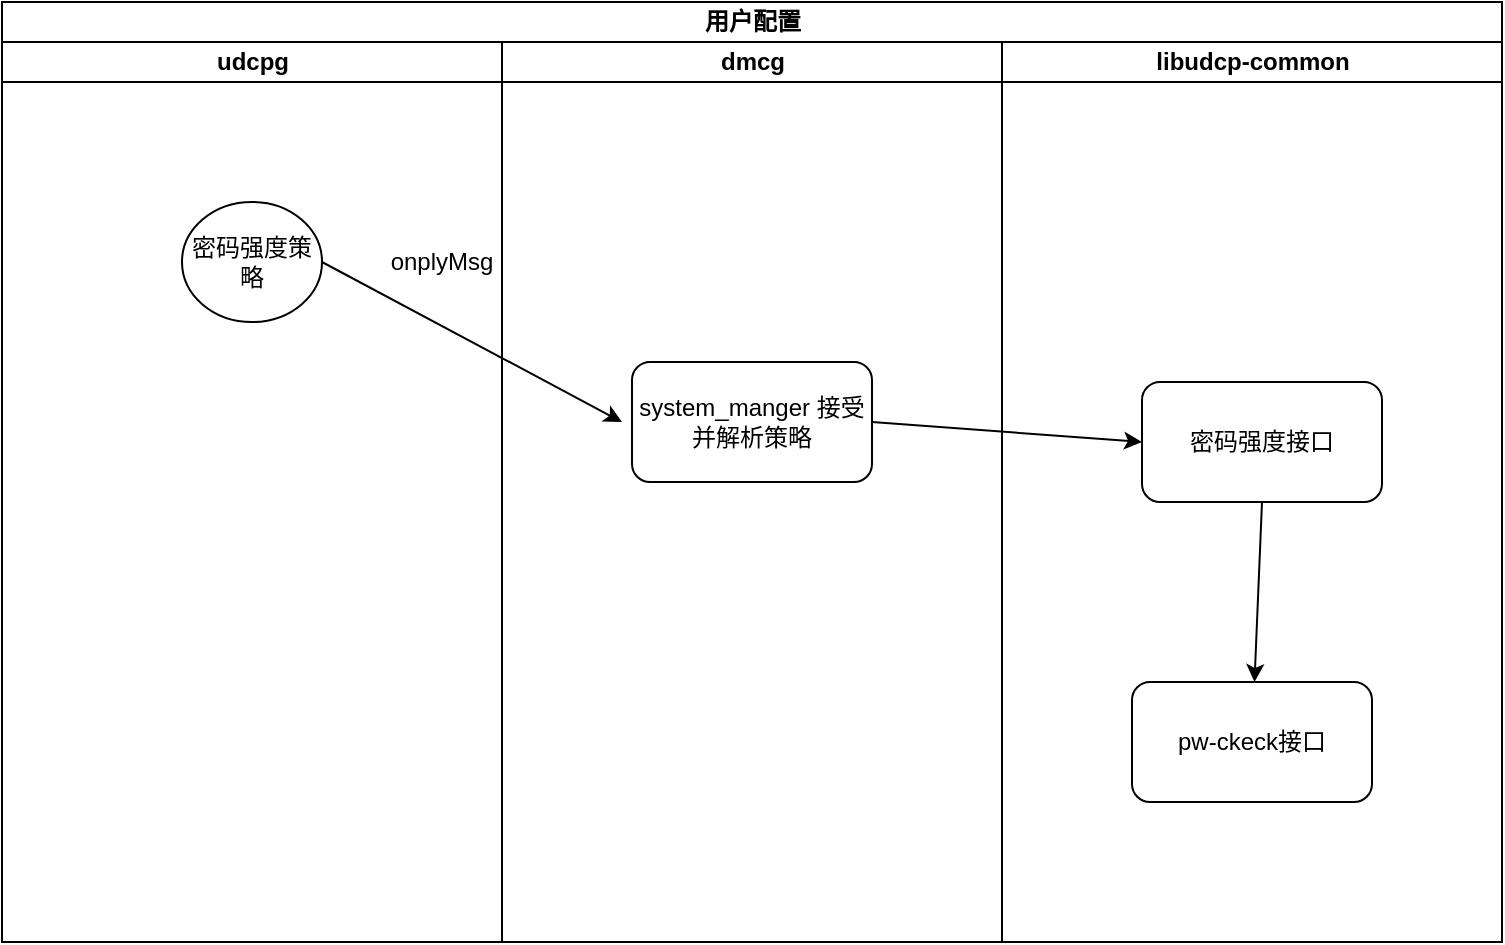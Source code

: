 <mxfile version="14.5.8" type="github" pages="3">
  <diagram name="Page-1" id="0783ab3e-0a74-02c8-0abd-f7b4e66b4bec">
    <mxGraphModel dx="1422" dy="740" grid="1" gridSize="10" guides="1" tooltips="1" connect="1" arrows="1" fold="1" page="1" pageScale="1" pageWidth="850" pageHeight="1100" background="#ffffff" math="0" shadow="0">
      <root>
        <mxCell id="0" />
        <mxCell id="1" parent="0" />
        <mxCell id="1c1d494c118603dd-1" value="用户配置" style="swimlane;html=1;childLayout=stackLayout;startSize=20;rounded=0;shadow=0;comic=0;labelBackgroundColor=none;strokeWidth=1;fontFamily=Verdana;fontSize=12;align=center;" parent="1" vertex="1">
          <mxGeometry x="40" y="20" width="750" height="470" as="geometry" />
        </mxCell>
        <mxCell id="1c1d494c118603dd-2" value="udcpg" style="swimlane;html=1;startSize=20;" parent="1c1d494c118603dd-1" vertex="1">
          <mxGeometry y="20" width="250" height="450" as="geometry" />
        </mxCell>
        <mxCell id="0CuGLJ741QKt6TVyk7_z-1" value="密码强度策略" style="ellipse;whiteSpace=wrap;html=1;" vertex="1" parent="1c1d494c118603dd-2">
          <mxGeometry x="90" y="80" width="70" height="60" as="geometry" />
        </mxCell>
        <mxCell id="0CuGLJ741QKt6TVyk7_z-9" value="onplyMsg" style="text;html=1;strokeColor=none;fillColor=none;align=center;verticalAlign=middle;whiteSpace=wrap;rounded=0;" vertex="1" parent="1c1d494c118603dd-2">
          <mxGeometry x="200" y="90" width="40" height="40" as="geometry" />
        </mxCell>
        <mxCell id="1c1d494c118603dd-3" value="dmcg" style="swimlane;html=1;startSize=20;" parent="1c1d494c118603dd-1" vertex="1">
          <mxGeometry x="250" y="20" width="250" height="450" as="geometry" />
        </mxCell>
        <mxCell id="0CuGLJ741QKt6TVyk7_z-2" value="system_manger 接受并解析策略" style="rounded=1;whiteSpace=wrap;html=1;" vertex="1" parent="1c1d494c118603dd-3">
          <mxGeometry x="65" y="160" width="120" height="60" as="geometry" />
        </mxCell>
        <mxCell id="1c1d494c118603dd-4" value="libudcp-common" style="swimlane;html=1;startSize=20;" parent="1c1d494c118603dd-1" vertex="1">
          <mxGeometry x="500" y="20" width="250" height="450" as="geometry" />
        </mxCell>
        <mxCell id="0CuGLJ741QKt6TVyk7_z-3" value="密码强度接口" style="rounded=1;whiteSpace=wrap;html=1;" vertex="1" parent="1c1d494c118603dd-4">
          <mxGeometry x="70" y="170" width="120" height="60" as="geometry" />
        </mxCell>
        <mxCell id="0CuGLJ741QKt6TVyk7_z-6" value="pw-ckeck接口" style="rounded=1;whiteSpace=wrap;html=1;" vertex="1" parent="1c1d494c118603dd-4">
          <mxGeometry x="65" y="320" width="120" height="60" as="geometry" />
        </mxCell>
        <mxCell id="0CuGLJ741QKt6TVyk7_z-11" value="" style="endArrow=classic;html=1;exitX=0.5;exitY=1;exitDx=0;exitDy=0;" edge="1" parent="1c1d494c118603dd-4" source="0CuGLJ741QKt6TVyk7_z-3" target="0CuGLJ741QKt6TVyk7_z-6">
          <mxGeometry width="50" height="50" relative="1" as="geometry">
            <mxPoint x="100" y="300" as="sourcePoint" />
            <mxPoint x="150" y="250" as="targetPoint" />
          </mxGeometry>
        </mxCell>
        <mxCell id="0CuGLJ741QKt6TVyk7_z-10" value="" style="endArrow=classic;html=1;entryX=0;entryY=0.5;entryDx=0;entryDy=0;exitX=1;exitY=0.5;exitDx=0;exitDy=0;" edge="1" parent="1c1d494c118603dd-1" source="0CuGLJ741QKt6TVyk7_z-2" target="0CuGLJ741QKt6TVyk7_z-3">
          <mxGeometry width="50" height="50" relative="1" as="geometry">
            <mxPoint x="430" y="300" as="sourcePoint" />
            <mxPoint x="410" y="230" as="targetPoint" />
          </mxGeometry>
        </mxCell>
        <mxCell id="0CuGLJ741QKt6TVyk7_z-7" value="" style="endArrow=classic;html=1;exitX=1;exitY=0.5;exitDx=0;exitDy=0;" edge="1" parent="1" source="0CuGLJ741QKt6TVyk7_z-1">
          <mxGeometry width="50" height="50" relative="1" as="geometry">
            <mxPoint x="400" y="300" as="sourcePoint" />
            <mxPoint x="350" y="230" as="targetPoint" />
          </mxGeometry>
        </mxCell>
      </root>
    </mxGraphModel>
  </diagram>
  <diagram id="elY53DTxVTH8tt9yHF0s" name="Page-2">
    <mxGraphModel dx="1185" dy="617" grid="1" gridSize="10" guides="1" tooltips="1" connect="1" arrows="1" fold="1" page="1" pageScale="1" pageWidth="827" pageHeight="1169" math="0" shadow="0">
      <root>
        <mxCell id="aeHfKwKuDtm2sZqZoqEZ-0" />
        <mxCell id="aeHfKwKuDtm2sZqZoqEZ-1" parent="aeHfKwKuDtm2sZqZoqEZ-0" />
        <mxCell id="aeHfKwKuDtm2sZqZoqEZ-4" value="NTP时钟同步" style="swimlane;html=1;childLayout=stackLayout;resizeParent=1;resizeParentMax=0;startSize=20;" vertex="1" parent="aeHfKwKuDtm2sZqZoqEZ-1">
          <mxGeometry x="200" y="40" width="400" height="310" as="geometry">
            <mxRectangle x="160" y="90" width="110" height="20" as="alternateBounds" />
          </mxGeometry>
        </mxCell>
        <mxCell id="aeHfKwKuDtm2sZqZoqEZ-5" value="udcpg" style="swimlane;html=1;startSize=20;" vertex="1" parent="aeHfKwKuDtm2sZqZoqEZ-4">
          <mxGeometry y="20" width="210" height="290" as="geometry" />
        </mxCell>
        <mxCell id="aeHfKwKuDtm2sZqZoqEZ-10" value="接受策略" style="ellipse;whiteSpace=wrap;html=1;aspect=fixed;" vertex="1" parent="aeHfKwKuDtm2sZqZoqEZ-5">
          <mxGeometry x="55" y="60" width="50" height="50" as="geometry" />
        </mxCell>
        <mxCell id="aeHfKwKuDtm2sZqZoqEZ-14" value="策略分发 onpolicymsg" style="text;html=1;strokeColor=none;fillColor=none;align=center;verticalAlign=middle;whiteSpace=wrap;rounded=0;" vertex="1" parent="aeHfKwKuDtm2sZqZoqEZ-5">
          <mxGeometry x="120" y="50" width="90" height="20" as="geometry" />
        </mxCell>
        <mxCell id="aeHfKwKuDtm2sZqZoqEZ-6" value="dmcg" style="swimlane;html=1;startSize=20;" vertex="1" parent="aeHfKwKuDtm2sZqZoqEZ-4">
          <mxGeometry x="210" y="20" width="190" height="290" as="geometry" />
        </mxCell>
        <mxCell id="aeHfKwKuDtm2sZqZoqEZ-11" value="策略解析" style="rounded=1;whiteSpace=wrap;html=1;" vertex="1" parent="aeHfKwKuDtm2sZqZoqEZ-6">
          <mxGeometry x="30" y="65" width="120" height="40" as="geometry" />
        </mxCell>
        <mxCell id="aeHfKwKuDtm2sZqZoqEZ-15" value="" style="endArrow=classic;html=1;" edge="1" parent="aeHfKwKuDtm2sZqZoqEZ-6">
          <mxGeometry width="50" height="50" relative="1" as="geometry">
            <mxPoint x="90" y="110" as="sourcePoint" />
            <mxPoint x="90" y="150" as="targetPoint" />
          </mxGeometry>
        </mxCell>
        <mxCell id="aeHfKwKuDtm2sZqZoqEZ-17" value="ntpt同步" style="html=1;whiteSpace=wrap;aspect=fixed;shape=isoRectangle;" vertex="1" parent="aeHfKwKuDtm2sZqZoqEZ-6">
          <mxGeometry x="56.67" y="150" width="66.67" height="40" as="geometry" />
        </mxCell>
        <mxCell id="aeHfKwKuDtm2sZqZoqEZ-18" value="同步脚本" style="rounded=1;whiteSpace=wrap;html=1;" vertex="1" parent="aeHfKwKuDtm2sZqZoqEZ-6">
          <mxGeometry x="55" y="220" width="70" height="40" as="geometry" />
        </mxCell>
        <mxCell id="aeHfKwKuDtm2sZqZoqEZ-21" value="" style="endArrow=classic;html=1;exitX=0.5;exitY=1;exitDx=0;exitDy=0;exitPerimeter=0;entryX=0.5;entryY=0;entryDx=0;entryDy=0;" edge="1" parent="aeHfKwKuDtm2sZqZoqEZ-6" source="aeHfKwKuDtm2sZqZoqEZ-17" target="aeHfKwKuDtm2sZqZoqEZ-18">
          <mxGeometry width="50" height="50" relative="1" as="geometry">
            <mxPoint x="20" y="220" as="sourcePoint" />
            <mxPoint x="50" y="200" as="targetPoint" />
            <Array as="points" />
          </mxGeometry>
        </mxCell>
        <mxCell id="aeHfKwKuDtm2sZqZoqEZ-16" style="edgeStyle=orthogonalEdgeStyle;rounded=0;orthogonalLoop=1;jettySize=auto;html=1;exitX=1;exitY=0.5;exitDx=0;exitDy=0;entryX=0;entryY=0.5;entryDx=0;entryDy=0;" edge="1" parent="aeHfKwKuDtm2sZqZoqEZ-4" source="aeHfKwKuDtm2sZqZoqEZ-10" target="aeHfKwKuDtm2sZqZoqEZ-11">
          <mxGeometry relative="1" as="geometry" />
        </mxCell>
        <mxCell id="aeHfKwKuDtm2sZqZoqEZ-22" value="Ntp" style="swimlane;html=1;childLayout=stackLayout;resizeParent=1;resizeParentMax=0;startSize=20;" vertex="1" parent="aeHfKwKuDtm2sZqZoqEZ-1">
          <mxGeometry x="140" y="430" width="480" height="360" as="geometry" />
        </mxCell>
        <mxCell id="aeHfKwKuDtm2sZqZoqEZ-23" value="udcpg" style="swimlane;html=1;startSize=20;" vertex="1" parent="aeHfKwKuDtm2sZqZoqEZ-22">
          <mxGeometry y="20" width="170" height="340" as="geometry" />
        </mxCell>
        <mxCell id="aeHfKwKuDtm2sZqZoqEZ-27" value="接受策略" style="ellipse;whiteSpace=wrap;html=1;aspect=fixed;" vertex="1" parent="aeHfKwKuDtm2sZqZoqEZ-23">
          <mxGeometry x="30" y="60" width="50" height="50" as="geometry" />
        </mxCell>
        <mxCell id="aeHfKwKuDtm2sZqZoqEZ-39" value="策略分发 onpolicymsg" style="text;html=1;strokeColor=none;fillColor=none;align=center;verticalAlign=middle;whiteSpace=wrap;rounded=0;" vertex="1" parent="aeHfKwKuDtm2sZqZoqEZ-23">
          <mxGeometry x="80" y="50" width="90" height="20" as="geometry" />
        </mxCell>
        <mxCell id="aeHfKwKuDtm2sZqZoqEZ-24" value="dmcg" style="swimlane;html=1;startSize=20;" vertex="1" parent="aeHfKwKuDtm2sZqZoqEZ-22">
          <mxGeometry x="170" y="20" width="150" height="340" as="geometry" />
        </mxCell>
        <mxCell id="aeHfKwKuDtm2sZqZoqEZ-28" value="策略解析" style="rounded=1;whiteSpace=wrap;html=1;" vertex="1" parent="aeHfKwKuDtm2sZqZoqEZ-24">
          <mxGeometry x="15" y="70" width="120" height="40" as="geometry" />
        </mxCell>
        <mxCell id="aeHfKwKuDtm2sZqZoqEZ-31" value="ntpt同步" style="html=1;whiteSpace=wrap;aspect=fixed;shape=isoRectangle;" vertex="1" parent="aeHfKwKuDtm2sZqZoqEZ-24">
          <mxGeometry x="41.66" y="180" width="66.67" height="40" as="geometry" />
        </mxCell>
        <mxCell id="aeHfKwKuDtm2sZqZoqEZ-32" value="同步脚本" style="rounded=1;whiteSpace=wrap;html=1;" vertex="1" parent="aeHfKwKuDtm2sZqZoqEZ-24">
          <mxGeometry x="40.0" y="260" width="70" height="40" as="geometry" />
        </mxCell>
        <mxCell id="aeHfKwKuDtm2sZqZoqEZ-35" value="" style="endArrow=classic;html=1;entryX=0.5;entryY=0;entryDx=0;entryDy=0;exitX=0.513;exitY=1.054;exitDx=0;exitDy=0;exitPerimeter=0;" edge="1" parent="aeHfKwKuDtm2sZqZoqEZ-24" source="aeHfKwKuDtm2sZqZoqEZ-31" target="aeHfKwKuDtm2sZqZoqEZ-32">
          <mxGeometry width="50" height="50" relative="1" as="geometry">
            <mxPoint x="20" y="170" as="sourcePoint" />
            <mxPoint x="70" y="120" as="targetPoint" />
          </mxGeometry>
        </mxCell>
        <mxCell id="aeHfKwKuDtm2sZqZoqEZ-37" value="" style="endArrow=classic;html=1;entryX=0.488;entryY=0.054;entryDx=0;entryDy=0;entryPerimeter=0;exitX=0.5;exitY=1;exitDx=0;exitDy=0;" edge="1" parent="aeHfKwKuDtm2sZqZoqEZ-24" source="aeHfKwKuDtm2sZqZoqEZ-28" target="aeHfKwKuDtm2sZqZoqEZ-31">
          <mxGeometry width="50" height="50" relative="1" as="geometry">
            <mxPoint x="20" y="130" as="sourcePoint" />
            <mxPoint x="80" y="120" as="targetPoint" />
          </mxGeometry>
        </mxCell>
        <mxCell id="aeHfKwKuDtm2sZqZoqEZ-25" value="libudcp-common" style="swimlane;html=1;startSize=20;" vertex="1" parent="aeHfKwKuDtm2sZqZoqEZ-22">
          <mxGeometry x="320" y="20" width="160" height="340" as="geometry" />
        </mxCell>
        <mxCell id="aeHfKwKuDtm2sZqZoqEZ-30" value="gsetting" style="rounded=1;whiteSpace=wrap;html=1;" vertex="1" parent="aeHfKwKuDtm2sZqZoqEZ-25">
          <mxGeometry x="40" y="135" width="80" height="40" as="geometry" />
        </mxCell>
        <mxCell id="aeHfKwKuDtm2sZqZoqEZ-40" value="保存配置" style="text;html=1;strokeColor=none;fillColor=none;align=center;verticalAlign=middle;whiteSpace=wrap;rounded=0;" vertex="1" parent="aeHfKwKuDtm2sZqZoqEZ-25">
          <mxGeometry x="40" y="80" width="50" height="30" as="geometry" />
        </mxCell>
        <mxCell id="aeHfKwKuDtm2sZqZoqEZ-36" value="" style="endArrow=classic;html=1;exitX=1;exitY=0.5;exitDx=0;exitDy=0;entryX=0.5;entryY=0;entryDx=0;entryDy=0;" edge="1" parent="aeHfKwKuDtm2sZqZoqEZ-22" source="aeHfKwKuDtm2sZqZoqEZ-28" target="aeHfKwKuDtm2sZqZoqEZ-30">
          <mxGeometry width="50" height="50" relative="1" as="geometry">
            <mxPoint x="210" y="200" as="sourcePoint" />
            <mxPoint x="270" y="190" as="targetPoint" />
          </mxGeometry>
        </mxCell>
        <mxCell id="aeHfKwKuDtm2sZqZoqEZ-33" value="" style="endArrow=classic;html=1;exitX=1;exitY=0.5;exitDx=0;exitDy=0;" edge="1" parent="aeHfKwKuDtm2sZqZoqEZ-1" source="aeHfKwKuDtm2sZqZoqEZ-27">
          <mxGeometry width="50" height="50" relative="1" as="geometry">
            <mxPoint x="290" y="530" as="sourcePoint" />
            <mxPoint x="310" y="540" as="targetPoint" />
          </mxGeometry>
        </mxCell>
        <mxCell id="aeHfKwKuDtm2sZqZoqEZ-41" value="" style="endArrow=classic;html=1;exitX=0;exitY=0.5;exitDx=0;exitDy=0;" edge="1" parent="aeHfKwKuDtm2sZqZoqEZ-1" source="aeHfKwKuDtm2sZqZoqEZ-30">
          <mxGeometry width="50" height="50" relative="1" as="geometry">
            <mxPoint x="290" y="730" as="sourcePoint" />
            <mxPoint x="380" y="620" as="targetPoint" />
          </mxGeometry>
        </mxCell>
      </root>
    </mxGraphModel>
  </diagram>
  <diagram id="6y29TWU7F-QKd-DZxoAc" name="Page-3">
    <mxGraphModel dx="1185" dy="617" grid="1" gridSize="10" guides="1" tooltips="1" connect="1" arrows="1" fold="1" page="1" pageScale="1" pageWidth="827" pageHeight="1169" math="0" shadow="0">
      <root>
        <mxCell id="SbaqsibItVyLZwXM8Ksf-0" />
        <mxCell id="SbaqsibItVyLZwXM8Ksf-1" parent="SbaqsibItVyLZwXM8Ksf-0" />
        <mxCell id="SbaqsibItVyLZwXM8Ksf-2" value="安全配置" style="swimlane;html=1;childLayout=stackLayout;resizeParent=1;resizeParentMax=0;startSize=20;" vertex="1" parent="SbaqsibItVyLZwXM8Ksf-1">
          <mxGeometry x="140" y="130" width="570" height="480" as="geometry" />
        </mxCell>
        <mxCell id="SbaqsibItVyLZwXM8Ksf-3" value="web" style="swimlane;html=1;startSize=20;" vertex="1" parent="SbaqsibItVyLZwXM8Ksf-2">
          <mxGeometry y="20" width="170" height="460" as="geometry" />
        </mxCell>
        <mxCell id="SbaqsibItVyLZwXM8Ksf-8" value="web" style="rounded=1;whiteSpace=wrap;html=1;" vertex="1" parent="SbaqsibItVyLZwXM8Ksf-3">
          <mxGeometry x="70" y="105" width="75" height="20" as="geometry" />
        </mxCell>
        <mxCell id="SbaqsibItVyLZwXM8Ksf-4" value="客户端" style="swimlane;html=1;startSize=20;" vertex="1" parent="SbaqsibItVyLZwXM8Ksf-2">
          <mxGeometry x="170" y="20" width="200" height="460" as="geometry" />
        </mxCell>
        <mxCell id="SbaqsibItVyLZwXM8Ksf-7" value="libudcp-common" style="rounded=1;whiteSpace=wrap;html=1;" vertex="1" parent="SbaqsibItVyLZwXM8Ksf-4">
          <mxGeometry x="50" y="170" width="114" height="30" as="geometry" />
        </mxCell>
        <mxCell id="SbaqsibItVyLZwXM8Ksf-28" value="dmcs 解析保存" style="rounded=1;whiteSpace=wrap;html=1;" vertex="1" parent="SbaqsibItVyLZwXM8Ksf-4">
          <mxGeometry x="57" y="100" width="100" height="30" as="geometry" />
        </mxCell>
        <mxCell id="SbaqsibItVyLZwXM8Ksf-10" value="" style="endArrow=classic;html=1;entryX=0.5;entryY=0;entryDx=0;entryDy=0;exitX=0.5;exitY=1;exitDx=0;exitDy=0;" edge="1" parent="SbaqsibItVyLZwXM8Ksf-4" source="SbaqsibItVyLZwXM8Ksf-28" target="SbaqsibItVyLZwXM8Ksf-7">
          <mxGeometry width="50" height="50" relative="1" as="geometry">
            <mxPoint x="50" y="140" as="sourcePoint" />
            <mxPoint x="110" y="140" as="targetPoint" />
          </mxGeometry>
        </mxCell>
        <mxCell id="SbaqsibItVyLZwXM8Ksf-29" value="配置信息" style="text;html=1;strokeColor=none;fillColor=none;align=center;verticalAlign=middle;whiteSpace=wrap;rounded=0;" vertex="1" parent="SbaqsibItVyLZwXM8Ksf-4">
          <mxGeometry x="-20" y="90" width="50" height="20" as="geometry" />
        </mxCell>
        <mxCell id="SbaqsibItVyLZwXM8Ksf-5" value="服务端--统一认证" style="swimlane;html=1;startSize=20;" vertex="1" parent="SbaqsibItVyLZwXM8Ksf-2">
          <mxGeometry x="370" y="20" width="200" height="460" as="geometry" />
        </mxCell>
        <mxCell id="SbaqsibItVyLZwXM8Ksf-6" value="密码修改点击" style="ellipse;whiteSpace=wrap;html=1;aspect=fixed;" vertex="1" parent="SbaqsibItVyLZwXM8Ksf-5">
          <mxGeometry x="60" y="70" width="60" height="60" as="geometry" />
        </mxCell>
        <mxCell id="SbaqsibItVyLZwXM8Ksf-11" value="规则校验" style="html=1;whiteSpace=wrap;aspect=fixed;shape=isoRectangle;" vertex="1" parent="SbaqsibItVyLZwXM8Ksf-5">
          <mxGeometry x="31.67" y="240" width="116.67" height="70" as="geometry" />
        </mxCell>
        <mxCell id="SbaqsibItVyLZwXM8Ksf-16" value="密码确认" style="rounded=1;whiteSpace=wrap;html=1;" vertex="1" parent="SbaqsibItVyLZwXM8Ksf-5">
          <mxGeometry x="45.01" y="170" width="90" height="30" as="geometry" />
        </mxCell>
        <mxCell id="SbaqsibItVyLZwXM8Ksf-17" value="" style="endArrow=classic;html=1;exitX=0.5;exitY=1;exitDx=0;exitDy=0;entryX=0.526;entryY=0.043;entryDx=0;entryDy=0;entryPerimeter=0;" edge="1" parent="SbaqsibItVyLZwXM8Ksf-5" source="SbaqsibItVyLZwXM8Ksf-16" target="SbaqsibItVyLZwXM8Ksf-11">
          <mxGeometry width="50" height="50" relative="1" as="geometry">
            <mxPoint x="130" y="260" as="sourcePoint" />
            <mxPoint x="180" y="210" as="targetPoint" />
          </mxGeometry>
        </mxCell>
        <mxCell id="SbaqsibItVyLZwXM8Ksf-19" value="" style="endArrow=classic;html=1;exitX=0.5;exitY=1;exitDx=0;exitDy=0;entryX=0.5;entryY=0;entryDx=0;entryDy=0;" edge="1" parent="SbaqsibItVyLZwXM8Ksf-5" source="SbaqsibItVyLZwXM8Ksf-6" target="SbaqsibItVyLZwXM8Ksf-16">
          <mxGeometry width="50" height="50" relative="1" as="geometry">
            <mxPoint x="140" y="170" as="sourcePoint" />
            <mxPoint x="190" y="120" as="targetPoint" />
          </mxGeometry>
        </mxCell>
        <mxCell id="SbaqsibItVyLZwXM8Ksf-21" value="成功" style="rounded=1;whiteSpace=wrap;html=1;" vertex="1" parent="SbaqsibItVyLZwXM8Ksf-5">
          <mxGeometry x="65" y="340" width="50" height="30" as="geometry" />
        </mxCell>
        <mxCell id="SbaqsibItVyLZwXM8Ksf-22" value="失败" style="rounded=1;whiteSpace=wrap;html=1;" vertex="1" parent="SbaqsibItVyLZwXM8Ksf-5">
          <mxGeometry x="140" y="320" width="50" height="30" as="geometry" />
        </mxCell>
        <mxCell id="SbaqsibItVyLZwXM8Ksf-23" value="" style="edgeStyle=segmentEdgeStyle;endArrow=classic;html=1;exitX=1.006;exitY=0.5;exitDx=0;exitDy=0;exitPerimeter=0;entryX=0.58;entryY=0.005;entryDx=0;entryDy=0;entryPerimeter=0;" edge="1" parent="SbaqsibItVyLZwXM8Ksf-5" source="SbaqsibItVyLZwXM8Ksf-11" target="SbaqsibItVyLZwXM8Ksf-22">
          <mxGeometry width="50" height="50" relative="1" as="geometry">
            <mxPoint x="120" y="430" as="sourcePoint" />
            <mxPoint x="170" y="380" as="targetPoint" />
          </mxGeometry>
        </mxCell>
        <mxCell id="SbaqsibItVyLZwXM8Ksf-24" value="" style="endArrow=classic;html=1;exitX=0.5;exitY=1;exitDx=0;exitDy=0;exitPerimeter=0;" edge="1" parent="SbaqsibItVyLZwXM8Ksf-5" source="SbaqsibItVyLZwXM8Ksf-11" target="SbaqsibItVyLZwXM8Ksf-21">
          <mxGeometry width="50" height="50" relative="1" as="geometry">
            <mxPoint x="80" y="450" as="sourcePoint" />
            <mxPoint x="130" y="400" as="targetPoint" />
          </mxGeometry>
        </mxCell>
        <mxCell id="SbaqsibItVyLZwXM8Ksf-26" value="Y" style="text;html=1;strokeColor=none;fillColor=none;align=center;verticalAlign=middle;whiteSpace=wrap;rounded=0;" vertex="1" parent="SbaqsibItVyLZwXM8Ksf-5">
          <mxGeometry x="45" y="310" width="40" height="20" as="geometry" />
        </mxCell>
        <mxCell id="SbaqsibItVyLZwXM8Ksf-27" value="N" style="text;html=1;strokeColor=none;fillColor=none;align=center;verticalAlign=middle;whiteSpace=wrap;rounded=0;" vertex="1" parent="SbaqsibItVyLZwXM8Ksf-5">
          <mxGeometry x="150" y="250" width="40" height="20" as="geometry" />
        </mxCell>
        <mxCell id="SbaqsibItVyLZwXM8Ksf-20" value="调用common&amp;nbsp; 安全配置各种规则" style="text;html=1;strokeColor=none;fillColor=none;align=center;verticalAlign=middle;whiteSpace=wrap;rounded=0;" vertex="1" parent="SbaqsibItVyLZwXM8Ksf-5">
          <mxGeometry x="-80" y="230" width="125.01" height="20" as="geometry" />
        </mxCell>
        <mxCell id="SbaqsibItVyLZwXM8Ksf-13" value="" style="endArrow=classic;html=1;exitX=1;exitY=0.75;exitDx=0;exitDy=0;entryX=0.5;entryY=0;entryDx=0;entryDy=0;entryPerimeter=0;" edge="1" parent="SbaqsibItVyLZwXM8Ksf-2" source="SbaqsibItVyLZwXM8Ksf-7" target="SbaqsibItVyLZwXM8Ksf-11">
          <mxGeometry width="50" height="50" relative="1" as="geometry">
            <mxPoint x="250" y="270" as="sourcePoint" />
            <mxPoint x="450" y="230" as="targetPoint" />
          </mxGeometry>
        </mxCell>
        <mxCell id="SbaqsibItVyLZwXM8Ksf-9" value="" style="endArrow=classic;html=1;entryX=0;entryY=0.5;entryDx=0;entryDy=0;exitX=1;exitY=0.5;exitDx=0;exitDy=0;" edge="1" parent="SbaqsibItVyLZwXM8Ksf-2" source="SbaqsibItVyLZwXM8Ksf-8" target="SbaqsibItVyLZwXM8Ksf-28">
          <mxGeometry width="50" height="50" relative="1" as="geometry">
            <mxPoint x="150" y="130" as="sourcePoint" />
            <mxPoint x="220" y="130" as="targetPoint" />
          </mxGeometry>
        </mxCell>
      </root>
    </mxGraphModel>
  </diagram>
</mxfile>
